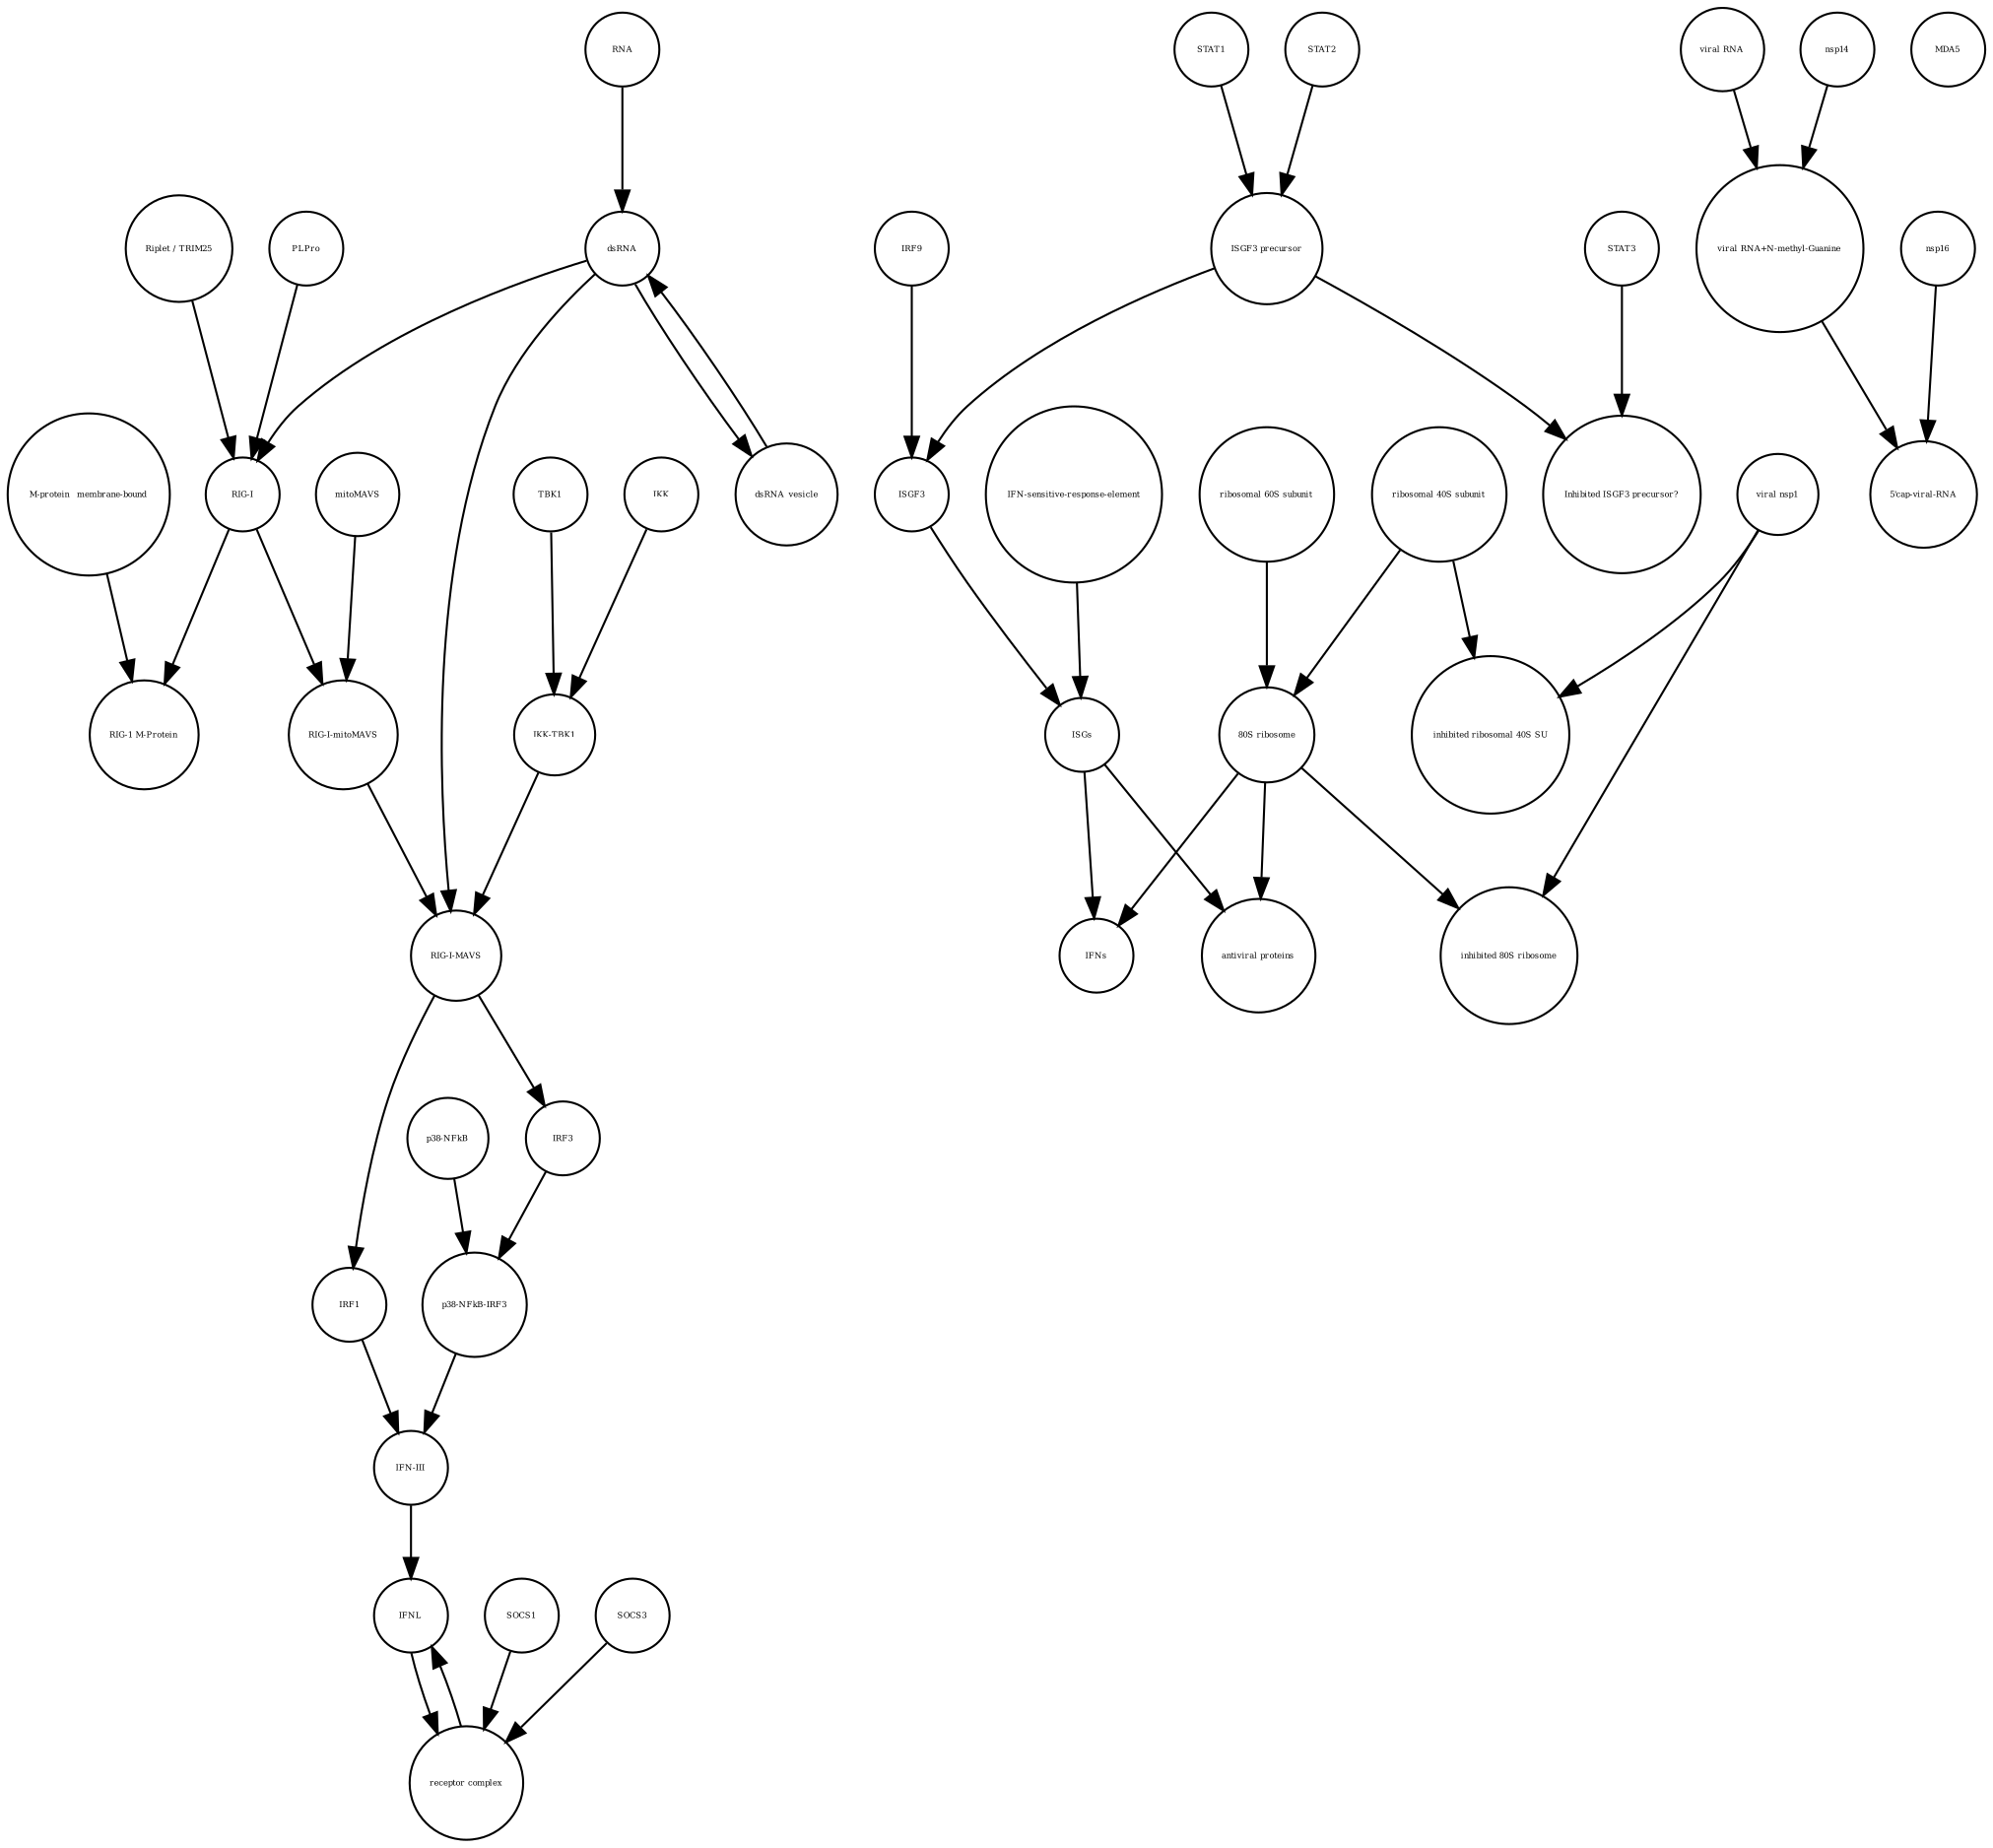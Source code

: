strict digraph  {
PLPro [annotation="", bipartite=0, cls=macromolecule, fontsize=4, label=PLPro, shape=circle];
"p38-NFkB" [annotation="", bipartite=0, cls=complex, fontsize=4, label="p38-NFkB", shape=circle];
"ribosomal 60S subunit" [annotation="", bipartite=0, cls=complex, fontsize=4, label="ribosomal 60S subunit", shape=circle];
ISGF3 [annotation="", bipartite=0, cls=complex, fontsize=4, label=ISGF3, shape=circle];
"viral RNA" [annotation="", bipartite=0, cls="nucleic acid feature", fontsize=4, label="viral RNA", shape=circle];
nsp14 [annotation="", bipartite=0, cls=macromolecule, fontsize=4, label=nsp14, shape=circle];
SOCS1 [annotation="", bipartite=0, cls=macromolecule, fontsize=4, label=SOCS1, shape=circle];
"80S ribosome" [annotation="", bipartite=0, cls=complex, fontsize=4, label="80S ribosome", shape=circle];
"RIG-I" [annotation="", bipartite=0, cls=macromolecule, fontsize=4, label="RIG-I", shape=circle];
IFNL [annotation="", bipartite=0, cls=macromolecule, fontsize=4, label=IFNL, shape=circle];
"RIG-I-MAVS" [annotation="", bipartite=0, cls=complex, fontsize=4, label="RIG-I-MAVS", shape=circle];
IRF9 [annotation="", bipartite=0, cls=macromolecule, fontsize=4, label=IRF9, shape=circle];
STAT1 [annotation="", bipartite=0, cls=macromolecule, fontsize=4, label=STAT1, shape=circle];
MDA5 [annotation="", bipartite=0, cls=macromolecule, fontsize=4, label=MDA5, shape=circle];
"p38-NFkB-IRF3" [annotation="", bipartite=0, cls=complex, fontsize=4, label="p38-NFkB-IRF3", shape=circle];
IRF1 [annotation="", bipartite=0, cls=macromolecule, fontsize=4, label=IRF1, shape=circle];
IKK [annotation="", bipartite=0, cls=macromolecule, fontsize=4, label=IKK, shape=circle];
STAT3 [annotation="", bipartite=0, cls=macromolecule, fontsize=4, label=STAT3, shape=circle];
"antiviral proteins" [annotation="", bipartite=0, cls=macromolecule, fontsize=4, label="antiviral proteins", shape=circle];
"IFN-III" [annotation="", bipartite=0, cls=macromolecule, fontsize=4, label="IFN-III", shape=circle];
"IFN-sensitive-response-element" [annotation="", bipartite=0, cls="nucleic acid feature", fontsize=4, label="IFN-sensitive-response-element", shape=circle];
"RIG-1 M-Protein" [annotation="", bipartite=0, cls=complex, fontsize=4, label="RIG-1 M-Protein", shape=circle];
RNA [annotation="", bipartite=0, cls="nucleic acid feature", fontsize=4, label=RNA, shape=circle];
mitoMAVS [annotation="", bipartite=0, cls=macromolecule, fontsize=4, label=mitoMAVS, shape=circle];
"inhibited ribosomal 40S SU" [annotation="urn_miriam_doi_10.1101%2F2020.05.18.102467", bipartite=0, cls=complex, fontsize=4, label="inhibited ribosomal 40S SU", shape=circle];
"ISGF3 precursor" [annotation="", bipartite=0, cls=complex, fontsize=4, label="ISGF3 precursor", shape=circle];
SOCS3 [annotation="", bipartite=0, cls=macromolecule, fontsize=4, label=SOCS3, shape=circle];
"inhibited 80S ribosome" [annotation="", bipartite=0, cls=complex, fontsize=4, label="inhibited 80S ribosome", shape=circle];
"receptor complex" [annotation="", bipartite=0, cls=complex, fontsize=4, label="receptor complex", shape=circle];
"Inhibited ISGF3 precursor?" [annotation="", bipartite=0, cls=complex, fontsize=4, label="Inhibited ISGF3 precursor?", shape=circle];
"M-protein_ membrane-bound" [annotation="", bipartite=0, cls=macromolecule, fontsize=4, label="M-protein_ membrane-bound", shape=circle];
"ribosomal 40S subunit" [annotation="", bipartite=0, cls=complex, fontsize=4, label="ribosomal 40S subunit", shape=circle];
"viral nsp1" [annotation="", bipartite=0, cls=macromolecule, fontsize=4, label="viral nsp1", shape=circle];
STAT2 [annotation="", bipartite=0, cls=macromolecule, fontsize=4, label=STAT2, shape=circle];
"Riplet / TRIM25" [annotation="", bipartite=0, cls=macromolecule, fontsize=4, label="Riplet / TRIM25", shape=circle];
"viral RNA+N-methyl-Guanine" [annotation="", bipartite=0, cls="nucleic acid feature", fontsize=4, label="viral RNA+N-methyl-Guanine", shape=circle];
IRF3 [annotation="", bipartite=0, cls=macromolecule, fontsize=4, label=IRF3, shape=circle];
"IKK-TBK1" [annotation="", bipartite=0, cls=complex, fontsize=4, label="IKK-TBK1", shape=circle];
"5'cap-viral-RNA" [annotation="", bipartite=0, cls="nucleic acid feature", fontsize=4, label="5'cap-viral-RNA", shape=circle];
"RIG-I-mitoMAVS" [annotation="", bipartite=0, cls=complex, fontsize=4, label="RIG-I-mitoMAVS", shape=circle];
ISGs [annotation="", bipartite=0, cls="nucleic acid feature", fontsize=4, label=ISGs, shape=circle];
dsRNA_vesicle [annotation="", bipartite=0, cls="nucleic acid feature", fontsize=4, label=dsRNA_vesicle, shape=circle];
nsp16 [annotation="", bipartite=0, cls=macromolecule, fontsize=4, label=nsp16, shape=circle];
dsRNA [annotation="", bipartite=0, cls="nucleic acid feature", fontsize=4, label=dsRNA, shape=circle];
IFNs [annotation="", bipartite=0, cls=macromolecule, fontsize=4, label=IFNs, shape=circle];
TBK1 [annotation="", bipartite=0, cls=macromolecule, fontsize=4, label=TBK1, shape=circle];
PLPro -> "RIG-I"  [annotation="", interaction_type=catalysis];
"p38-NFkB" -> "p38-NFkB-IRF3"  [annotation="", interaction_type=production];
"ribosomal 60S subunit" -> "80S ribosome"  [annotation="", interaction_type=production];
ISGF3 -> ISGs  [annotation="", interaction_type="necessary stimulation"];
"viral RNA" -> "viral RNA+N-methyl-Guanine"  [annotation="", interaction_type=production];
nsp14 -> "viral RNA+N-methyl-Guanine"  [annotation="", interaction_type=catalysis];
SOCS1 -> "receptor complex"  [annotation="", interaction_type=production];
"80S ribosome" -> "antiviral proteins"  [annotation="", interaction_type=catalysis];
"80S ribosome" -> IFNs  [annotation="", interaction_type=catalysis];
"80S ribosome" -> "inhibited 80S ribosome"  [annotation="", interaction_type=production];
"RIG-I" -> "RIG-I-mitoMAVS"  [annotation="", interaction_type=production];
"RIG-I" -> "RIG-1 M-Protein"  [annotation="", interaction_type=production];
IFNL -> "receptor complex"  [annotation="", interaction_type=stimulation];
"RIG-I-MAVS" -> IRF1  [annotation="", interaction_type=catalysis];
"RIG-I-MAVS" -> IRF3  [annotation="", interaction_type=stimulation];
IRF9 -> ISGF3  [annotation="", interaction_type=production];
STAT1 -> "ISGF3 precursor"  [annotation="", interaction_type=production];
"p38-NFkB-IRF3" -> "IFN-III"  [annotation="", interaction_type=stimulation];
IRF1 -> "IFN-III"  [annotation="", interaction_type=stimulation];
IKK -> "IKK-TBK1"  [annotation="", interaction_type=production];
STAT3 -> "Inhibited ISGF3 precursor?"  [annotation="", interaction_type=production];
"IFN-III" -> IFNL  [annotation="", interaction_type=production];
"IFN-sensitive-response-element" -> ISGs  [annotation="", interaction_type=production];
RNA -> dsRNA  [annotation="", interaction_type=production];
mitoMAVS -> "RIG-I-mitoMAVS"  [annotation="", interaction_type=production];
"ISGF3 precursor" -> ISGF3  [annotation="", interaction_type=production];
"ISGF3 precursor" -> "Inhibited ISGF3 precursor?"  [annotation="", interaction_type=production];
SOCS3 -> "receptor complex"  [annotation="", interaction_type=production];
"receptor complex" -> IFNL  [annotation="", interaction_type=production];
"M-protein_ membrane-bound" -> "RIG-1 M-Protein"  [annotation="", interaction_type=production];
"ribosomal 40S subunit" -> "inhibited ribosomal 40S SU"  [annotation="", interaction_type=production];
"ribosomal 40S subunit" -> "80S ribosome"  [annotation="", interaction_type=production];
"viral nsp1" -> "inhibited 80S ribosome"  [annotation="", interaction_type=production];
"viral nsp1" -> "inhibited ribosomal 40S SU"  [annotation="", interaction_type=production];
STAT2 -> "ISGF3 precursor"  [annotation="", interaction_type=production];
"Riplet / TRIM25" -> "RIG-I"  [annotation="", interaction_type=catalysis];
"viral RNA+N-methyl-Guanine" -> "5'cap-viral-RNA"  [annotation="", interaction_type=production];
IRF3 -> "p38-NFkB-IRF3"  [annotation="", interaction_type=production];
"IKK-TBK1" -> "RIG-I-MAVS"  [annotation="", interaction_type=production];
"RIG-I-mitoMAVS" -> "RIG-I-MAVS"  [annotation="", interaction_type=production];
ISGs -> "antiviral proteins"  [annotation="", interaction_type=production];
ISGs -> IFNs  [annotation="", interaction_type=production];
dsRNA_vesicle -> dsRNA  [annotation="", interaction_type=production];
nsp16 -> "5'cap-viral-RNA"  [annotation="urn_miriam_doi_10.1016%2Fj.chom.2020.05.008", interaction_type=catalysis];
dsRNA -> "RIG-I"  [annotation="", interaction_type="necessary stimulation"];
dsRNA -> "RIG-I-MAVS"  [annotation="", interaction_type="necessary stimulation"];
dsRNA -> dsRNA_vesicle  [annotation="", interaction_type=production];
TBK1 -> "IKK-TBK1"  [annotation="", interaction_type=production];
}

